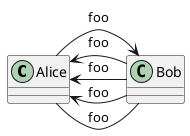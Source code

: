 ' "Reverse arrows" "true"
@startuml

Alice <-    Bob: foo
Alice <--   Bob: foo
Alice <---  Bob: foo

          
Alice --    Bob: foo
Alice -->   Bob: foo

@enduml